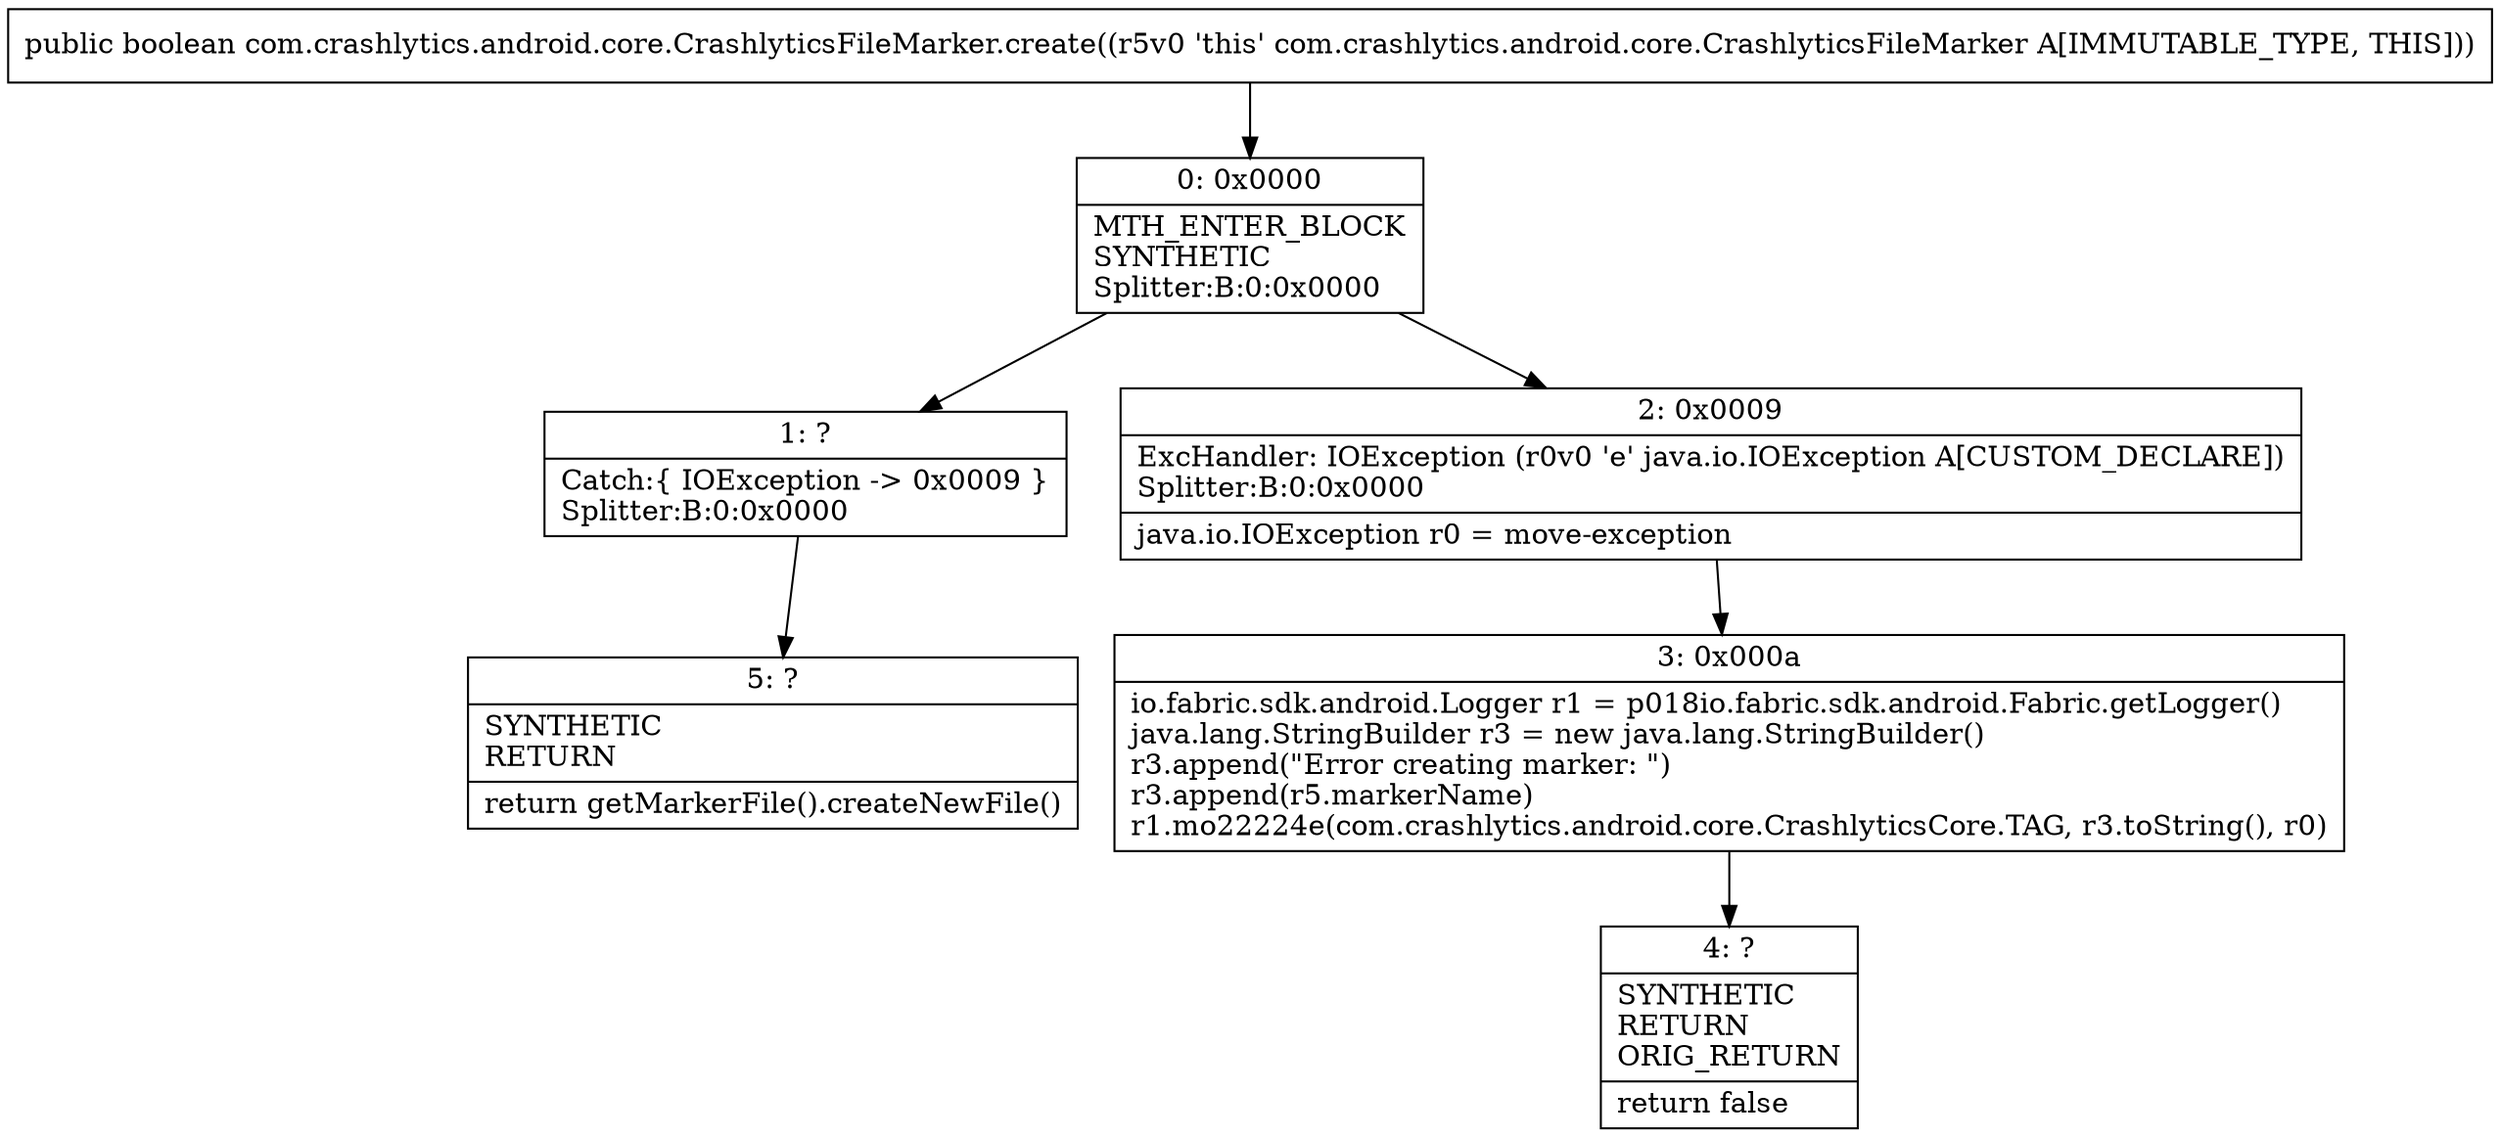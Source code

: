 digraph "CFG forcom.crashlytics.android.core.CrashlyticsFileMarker.create()Z" {
Node_0 [shape=record,label="{0\:\ 0x0000|MTH_ENTER_BLOCK\lSYNTHETIC\lSplitter:B:0:0x0000\l}"];
Node_1 [shape=record,label="{1\:\ ?|Catch:\{ IOException \-\> 0x0009 \}\lSplitter:B:0:0x0000\l}"];
Node_2 [shape=record,label="{2\:\ 0x0009|ExcHandler: IOException (r0v0 'e' java.io.IOException A[CUSTOM_DECLARE])\lSplitter:B:0:0x0000\l|java.io.IOException r0 = move\-exception\l}"];
Node_3 [shape=record,label="{3\:\ 0x000a|io.fabric.sdk.android.Logger r1 = p018io.fabric.sdk.android.Fabric.getLogger()\ljava.lang.StringBuilder r3 = new java.lang.StringBuilder()\lr3.append(\"Error creating marker: \")\lr3.append(r5.markerName)\lr1.mo22224e(com.crashlytics.android.core.CrashlyticsCore.TAG, r3.toString(), r0)\l}"];
Node_4 [shape=record,label="{4\:\ ?|SYNTHETIC\lRETURN\lORIG_RETURN\l|return false\l}"];
Node_5 [shape=record,label="{5\:\ ?|SYNTHETIC\lRETURN\l|return getMarkerFile().createNewFile()\l}"];
MethodNode[shape=record,label="{public boolean com.crashlytics.android.core.CrashlyticsFileMarker.create((r5v0 'this' com.crashlytics.android.core.CrashlyticsFileMarker A[IMMUTABLE_TYPE, THIS])) }"];
MethodNode -> Node_0;
Node_0 -> Node_1;
Node_0 -> Node_2;
Node_1 -> Node_5;
Node_2 -> Node_3;
Node_3 -> Node_4;
}

